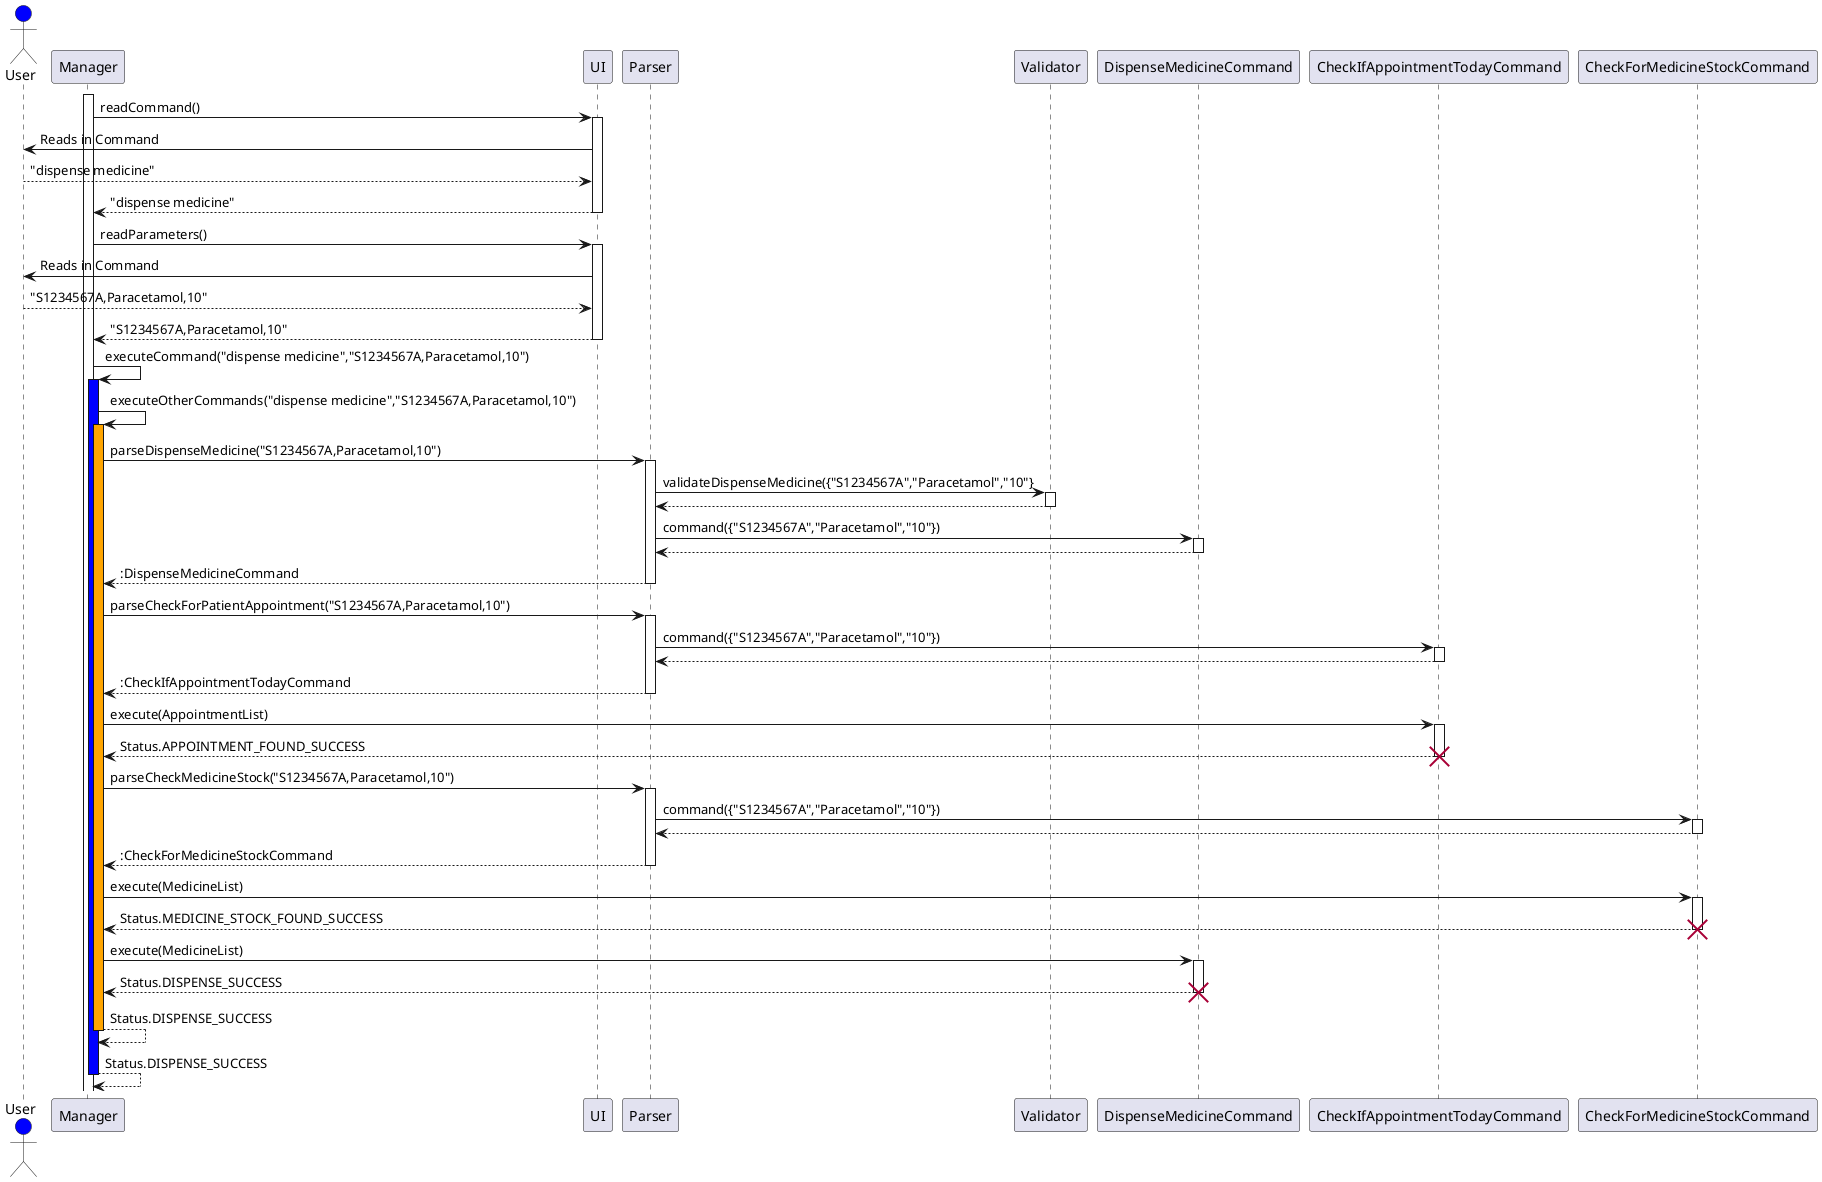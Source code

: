 @startuml
actor User as User #blue
activate Manager
Manager -> UI : readCommand()
activate UI
UI -> User : Reads in Command
User --> UI : "dispense medicine"
UI --> Manager : "dispense medicine"
deactivate UI

Manager -> UI : readParameters()
activate UI
UI -> User : Reads in Command
User --> UI : "S1234567A,Paracetamol,10"
UI --> Manager : "S1234567A,Paracetamol,10"
deactivate UI

Manager -> Manager : executeCommand("dispense medicine","S1234567A,Paracetamol,10")
activate Manager #blue
Manager -> Manager : executeOtherCommands("dispense medicine","S1234567A,Paracetamol,10")
activate Manager #orange
Manager -> Parser: parseDispenseMedicine("S1234567A,Paracetamol,10")
activate Parser
Parser -> Validator: validateDispenseMedicine({"S1234567A","Paracetamol","10"}
activate Validator
Validator --> Parser
deactivate Validator
Parser -> DispenseMedicineCommand : command({"S1234567A","Paracetamol","10"})
activate DispenseMedicineCommand
DispenseMedicineCommand --> Parser
deactivate DispenseMedicineCommand
Parser --> Manager : :DispenseMedicineCommand
deactivate Parser
Manager -> Parser : parseCheckForPatientAppointment("S1234567A,Paracetamol,10")
activate Parser
Parser -> CheckIfAppointmentTodayCommand: command({"S1234567A","Paracetamol","10"})
activate CheckIfAppointmentTodayCommand
CheckIfAppointmentTodayCommand --> Parser
deactivate CheckIfAppointmentTodayCommand
Parser --> Manager : :CheckIfAppointmentTodayCommand
deactivate Parser
Manager -> CheckIfAppointmentTodayCommand : execute(AppointmentList)
activate CheckIfAppointmentTodayCommand
CheckIfAppointmentTodayCommand --> Manager: Status.APPOINTMENT_FOUND_SUCCESS
deactivate CheckIfAppointmentTodayCommand
destroy CheckIfAppointmentTodayCommand
Manager -> Parser: parseCheckMedicineStock("S1234567A,Paracetamol,10")
activate Parser
Parser -> CheckForMedicineStockCommand : command({"S1234567A","Paracetamol","10"})
activate CheckForMedicineStockCommand
CheckForMedicineStockCommand --> Parser
deactivate CheckForMedicineStockCommand
Parser --> Manager: :CheckForMedicineStockCommand
deactivate Parser
Manager -> CheckForMedicineStockCommand: execute(MedicineList)
activate CheckForMedicineStockCommand
CheckForMedicineStockCommand --> Manager : Status.MEDICINE_STOCK_FOUND_SUCCESS
deactivate CheckForMedicineStockCommand
destroy CheckForMedicineStockCommand
Manager -> DispenseMedicineCommand: execute(MedicineList)
activate DispenseMedicineCommand
DispenseMedicineCommand --> Manager : Status.DISPENSE_SUCCESS
deactivate DispenseMedicineCommand
destroy DispenseMedicineCommand
Manager --> Manager: Status.DISPENSE_SUCCESS
deactivate Manager
Manager --> Manager: Status.DISPENSE_SUCCESS
deactivate Manager




@enduml